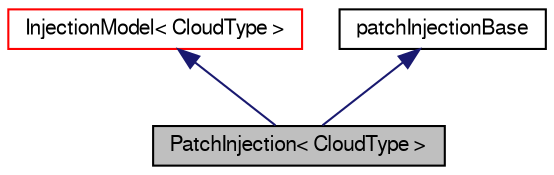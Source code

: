 digraph "PatchInjection&lt; CloudType &gt;"
{
  bgcolor="transparent";
  edge [fontname="FreeSans",fontsize="10",labelfontname="FreeSans",labelfontsize="10"];
  node [fontname="FreeSans",fontsize="10",shape=record];
  Node0 [label="PatchInjection\< CloudType \>",height=0.2,width=0.4,color="black", fillcolor="grey75", style="filled", fontcolor="black"];
  Node1 -> Node0 [dir="back",color="midnightblue",fontsize="10",style="solid",fontname="FreeSans"];
  Node1 [label="InjectionModel\< CloudType \>",height=0.2,width=0.4,color="red",URL="$a24074.html",tooltip="Templated injection model class. "];
  Node4 -> Node0 [dir="back",color="midnightblue",fontsize="10",style="solid",fontname="FreeSans"];
  Node4 [label="patchInjectionBase",height=0.2,width=0.4,color="black",URL="$a24102.html"];
}
